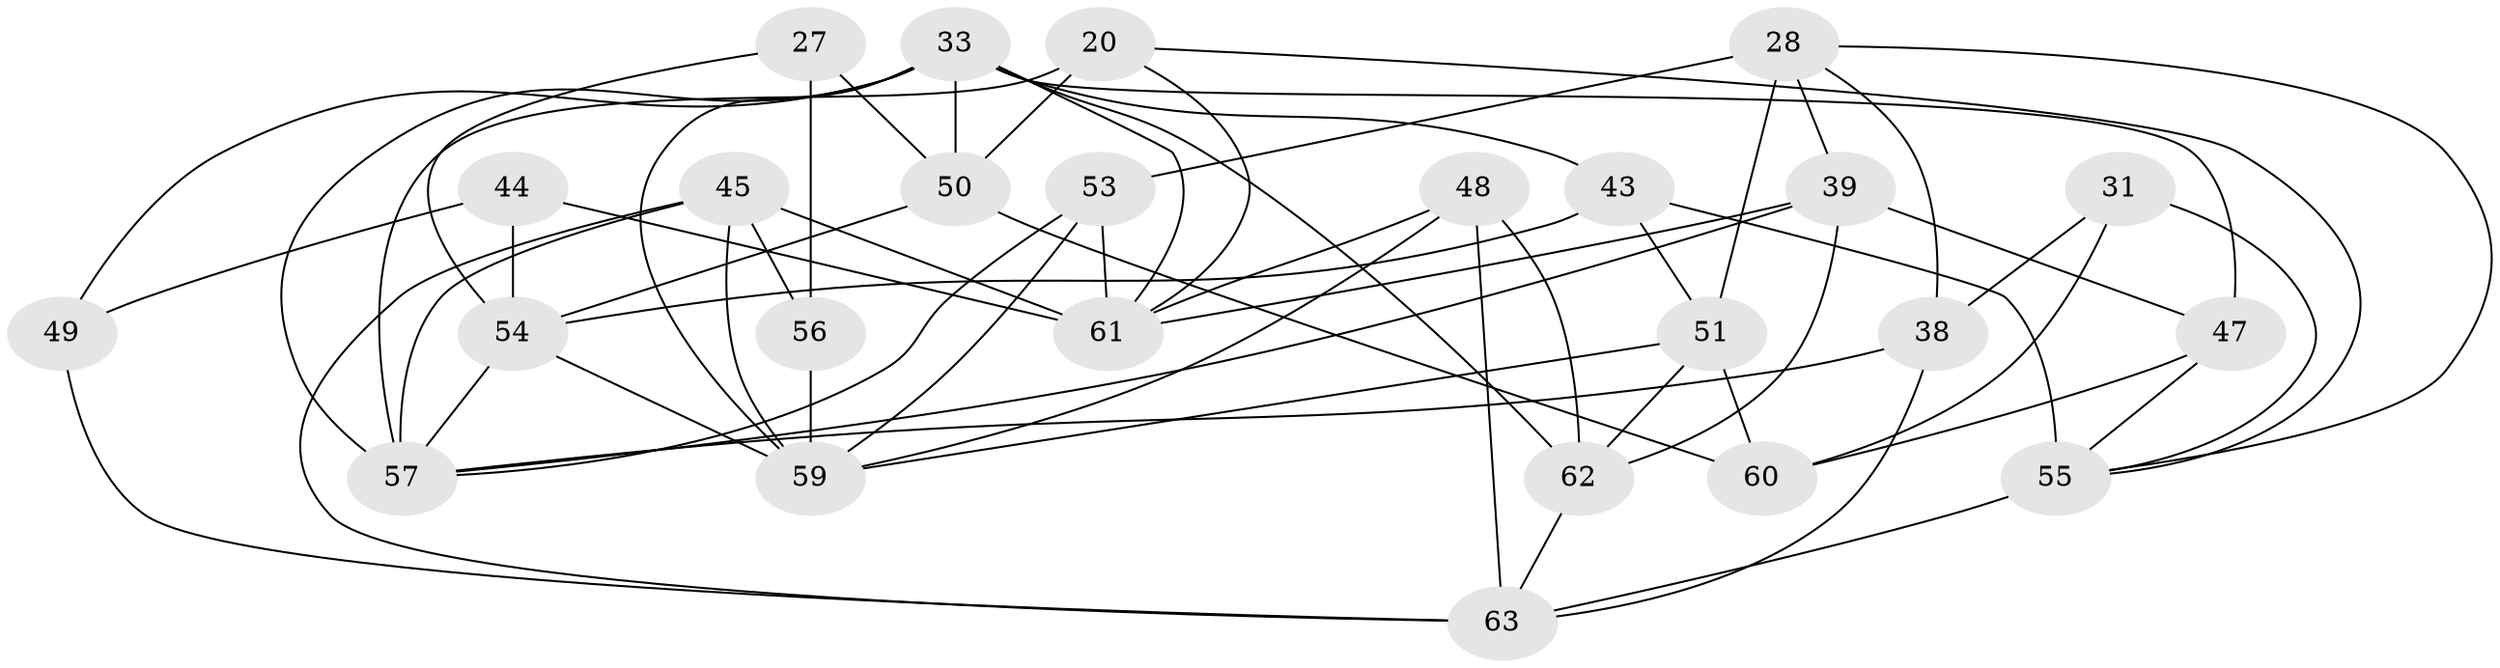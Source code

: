 // original degree distribution, {4: 1.0}
// Generated by graph-tools (version 1.1) at 2025/02/03/04/25 22:02:42]
// undirected, 25 vertices, 60 edges
graph export_dot {
graph [start="1"]
  node [color=gray90,style=filled];
  20 [super="+18"];
  27;
  28 [super="+12"];
  31;
  33 [super="+16+4+26"];
  38;
  39 [super="+25"];
  43 [super="+9+19"];
  44;
  45 [super="+42+35"];
  47;
  48 [super="+8"];
  49 [super="+1"];
  50 [super="+40"];
  51 [super="+11"];
  53;
  54 [super="+41+30"];
  55 [super="+10+46"];
  56 [super="+21"];
  57 [super="+6+32+15+17"];
  59 [super="+24+52"];
  60;
  61 [super="+37"];
  62 [super="+22"];
  63 [super="+58"];
  20 -- 57 [weight=3];
  20 -- 50;
  20 -- 55;
  20 -- 61;
  27 -- 56 [weight=2];
  27 -- 50;
  27 -- 54;
  28 -- 53;
  28 -- 51 [weight=2];
  28 -- 38;
  28 -- 55;
  28 -- 39;
  31 -- 38;
  31 -- 55 [weight=2];
  31 -- 60;
  33 -- 59 [weight=2];
  33 -- 49 [weight=2];
  33 -- 61 [weight=2];
  33 -- 62 [weight=2];
  33 -- 50 [weight=2];
  33 -- 47;
  33 -- 57 [weight=3];
  33 -- 43 [weight=2];
  38 -- 63;
  38 -- 57;
  39 -- 47;
  39 -- 62;
  39 -- 61;
  39 -- 57 [weight=2];
  43 -- 51;
  43 -- 54 [weight=2];
  43 -- 55 [weight=3];
  44 -- 61;
  44 -- 54;
  44 -- 49 [weight=2];
  45 -- 59;
  45 -- 56 [weight=2];
  45 -- 57 [weight=2];
  45 -- 63 [weight=2];
  45 -- 61;
  47 -- 60;
  47 -- 55;
  48 -- 59 [weight=2];
  48 -- 62 [weight=2];
  48 -- 63;
  48 -- 61;
  49 -- 63 [weight=2];
  50 -- 60;
  50 -- 54;
  51 -- 62;
  51 -- 60;
  51 -- 59;
  53 -- 57;
  53 -- 59;
  53 -- 61;
  54 -- 57 [weight=2];
  54 -- 59;
  55 -- 63 [weight=2];
  56 -- 59 [weight=2];
  62 -- 63 [weight=2];
}
